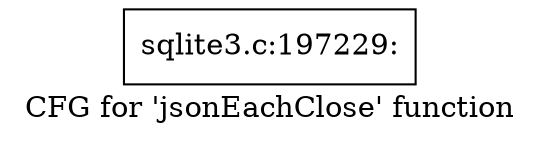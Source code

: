 digraph "CFG for 'jsonEachClose' function" {
	label="CFG for 'jsonEachClose' function";

	Node0x55c0fb7ac7a0 [shape=record,label="{sqlite3.c:197229:}"];
}
